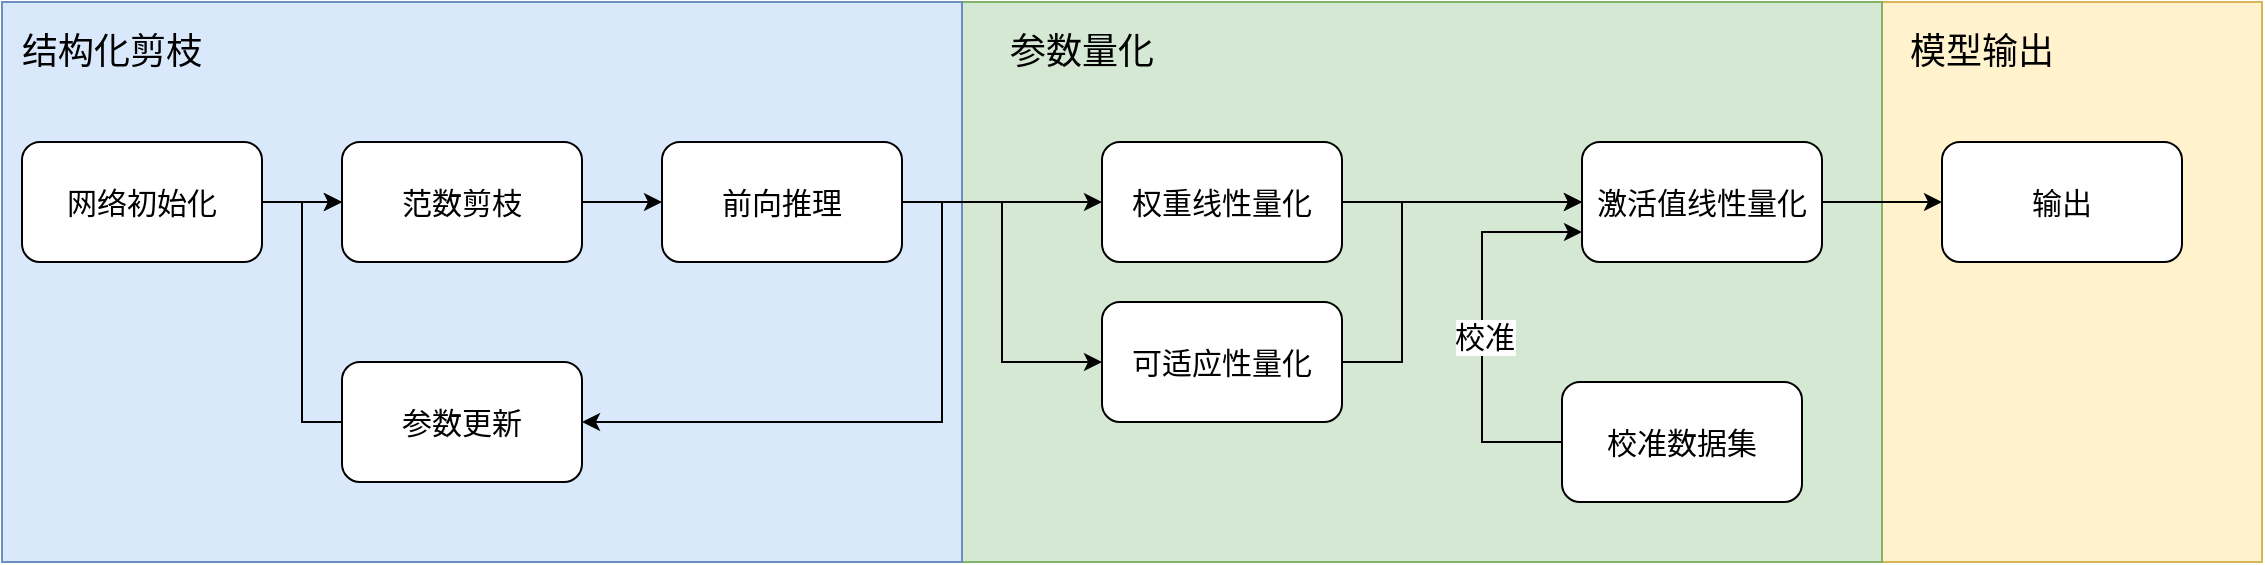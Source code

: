 <mxfile version="22.1.11" type="github">
  <diagram name="第 1 页" id="_pGcNhD7Bbz_a0pf2VkH">
    <mxGraphModel dx="1434" dy="746" grid="1" gridSize="10" guides="1" tooltips="1" connect="1" arrows="1" fold="1" page="1" pageScale="1" pageWidth="827" pageHeight="1169" math="0" shadow="0">
      <root>
        <mxCell id="0" />
        <mxCell id="1" parent="0" />
        <mxCell id="UGleV3NYl0aYAame72-G-31" value="" style="rounded=0;whiteSpace=wrap;html=1;fillColor=#fff2cc;strokeColor=#d6b656;fontSize=15;" parent="1" vertex="1">
          <mxGeometry x="970" y="160" width="190" height="280" as="geometry" />
        </mxCell>
        <mxCell id="UGleV3NYl0aYAame72-G-20" value="" style="rounded=0;whiteSpace=wrap;html=1;fillColor=#d5e8d4;strokeColor=#82b366;fontSize=15;" parent="1" vertex="1">
          <mxGeometry x="510" y="160" width="460" height="280" as="geometry" />
        </mxCell>
        <mxCell id="UGleV3NYl0aYAame72-G-18" value="" style="rounded=0;whiteSpace=wrap;html=1;fillColor=#dae8fc;strokeColor=#6c8ebf;fontSize=15;" parent="1" vertex="1">
          <mxGeometry x="30" y="160" width="480" height="280" as="geometry" />
        </mxCell>
        <mxCell id="UGleV3NYl0aYAame72-G-6" value="" style="edgeStyle=orthogonalEdgeStyle;rounded=0;orthogonalLoop=1;jettySize=auto;html=1;fontSize=15;" parent="1" source="UGleV3NYl0aYAame72-G-1" target="UGleV3NYl0aYAame72-G-3" edge="1">
          <mxGeometry relative="1" as="geometry" />
        </mxCell>
        <mxCell id="UGleV3NYl0aYAame72-G-1" value="网络初始化" style="rounded=1;whiteSpace=wrap;html=1;fontSize=15;" parent="1" vertex="1">
          <mxGeometry x="40" y="230" width="120" height="60" as="geometry" />
        </mxCell>
        <mxCell id="UGleV3NYl0aYAame72-G-7" value="" style="edgeStyle=orthogonalEdgeStyle;rounded=0;orthogonalLoop=1;jettySize=auto;html=1;fontSize=15;" parent="1" source="UGleV3NYl0aYAame72-G-3" target="UGleV3NYl0aYAame72-G-4" edge="1">
          <mxGeometry relative="1" as="geometry" />
        </mxCell>
        <mxCell id="UGleV3NYl0aYAame72-G-3" value="范数剪枝" style="rounded=1;whiteSpace=wrap;html=1;fontSize=15;" parent="1" vertex="1">
          <mxGeometry x="200" y="230" width="120" height="60" as="geometry" />
        </mxCell>
        <mxCell id="UGleV3NYl0aYAame72-G-9" style="edgeStyle=orthogonalEdgeStyle;rounded=0;orthogonalLoop=1;jettySize=auto;html=1;exitX=1;exitY=0.5;exitDx=0;exitDy=0;entryX=1;entryY=0.5;entryDx=0;entryDy=0;fontSize=15;" parent="1" source="UGleV3NYl0aYAame72-G-4" target="UGleV3NYl0aYAame72-G-5" edge="1">
          <mxGeometry relative="1" as="geometry" />
        </mxCell>
        <mxCell id="UGleV3NYl0aYAame72-G-14" style="edgeStyle=orthogonalEdgeStyle;rounded=0;orthogonalLoop=1;jettySize=auto;html=1;exitX=1;exitY=0.5;exitDx=0;exitDy=0;entryX=0;entryY=0.5;entryDx=0;entryDy=0;fontSize=15;" parent="1" source="UGleV3NYl0aYAame72-G-4" target="UGleV3NYl0aYAame72-G-11" edge="1">
          <mxGeometry relative="1" as="geometry" />
        </mxCell>
        <mxCell id="UGleV3NYl0aYAame72-G-16" style="edgeStyle=orthogonalEdgeStyle;rounded=0;orthogonalLoop=1;jettySize=auto;html=1;exitX=1;exitY=0.5;exitDx=0;exitDy=0;entryX=0;entryY=0.5;entryDx=0;entryDy=0;fontSize=15;" parent="1" source="UGleV3NYl0aYAame72-G-4" target="UGleV3NYl0aYAame72-G-12" edge="1">
          <mxGeometry relative="1" as="geometry" />
        </mxCell>
        <mxCell id="UGleV3NYl0aYAame72-G-4" value="前向推理" style="rounded=1;whiteSpace=wrap;html=1;fontSize=15;" parent="1" vertex="1">
          <mxGeometry x="360" y="230" width="120" height="60" as="geometry" />
        </mxCell>
        <mxCell id="UGleV3NYl0aYAame72-G-10" style="edgeStyle=orthogonalEdgeStyle;rounded=0;orthogonalLoop=1;jettySize=auto;html=1;exitX=0;exitY=0.5;exitDx=0;exitDy=0;entryX=0;entryY=0.5;entryDx=0;entryDy=0;fontSize=15;" parent="1" source="UGleV3NYl0aYAame72-G-5" target="UGleV3NYl0aYAame72-G-3" edge="1">
          <mxGeometry relative="1" as="geometry" />
        </mxCell>
        <mxCell id="UGleV3NYl0aYAame72-G-5" value="参数更新" style="rounded=1;whiteSpace=wrap;html=1;fontSize=15;" parent="1" vertex="1">
          <mxGeometry x="200" y="340" width="120" height="60" as="geometry" />
        </mxCell>
        <mxCell id="UGleV3NYl0aYAame72-G-15" value="" style="edgeStyle=orthogonalEdgeStyle;rounded=0;orthogonalLoop=1;jettySize=auto;html=1;fontSize=15;" parent="1" source="UGleV3NYl0aYAame72-G-11" target="UGleV3NYl0aYAame72-G-13" edge="1">
          <mxGeometry relative="1" as="geometry" />
        </mxCell>
        <mxCell id="UGleV3NYl0aYAame72-G-11" value="权重线性量化" style="rounded=1;whiteSpace=wrap;html=1;fontSize=15;" parent="1" vertex="1">
          <mxGeometry x="580" y="230" width="120" height="60" as="geometry" />
        </mxCell>
        <mxCell id="UGleV3NYl0aYAame72-G-17" style="edgeStyle=orthogonalEdgeStyle;rounded=0;orthogonalLoop=1;jettySize=auto;html=1;exitX=1;exitY=0.5;exitDx=0;exitDy=0;entryX=0;entryY=0.5;entryDx=0;entryDy=0;fontSize=15;" parent="1" source="UGleV3NYl0aYAame72-G-12" target="UGleV3NYl0aYAame72-G-13" edge="1">
          <mxGeometry relative="1" as="geometry">
            <Array as="points">
              <mxPoint x="730" y="340" />
              <mxPoint x="730" y="260" />
            </Array>
          </mxGeometry>
        </mxCell>
        <mxCell id="UGleV3NYl0aYAame72-G-12" value="可适应性量化" style="rounded=1;whiteSpace=wrap;html=1;fontSize=15;" parent="1" vertex="1">
          <mxGeometry x="580" y="310" width="120" height="60" as="geometry" />
        </mxCell>
        <mxCell id="UGleV3NYl0aYAame72-G-24" value="" style="edgeStyle=orthogonalEdgeStyle;rounded=0;orthogonalLoop=1;jettySize=auto;html=1;fontSize=15;" parent="1" source="UGleV3NYl0aYAame72-G-13" target="UGleV3NYl0aYAame72-G-23" edge="1">
          <mxGeometry relative="1" as="geometry" />
        </mxCell>
        <mxCell id="UGleV3NYl0aYAame72-G-13" value="激活值线性量化" style="rounded=1;whiteSpace=wrap;html=1;fontSize=15;" parent="1" vertex="1">
          <mxGeometry x="820" y="230" width="120" height="60" as="geometry" />
        </mxCell>
        <mxCell id="UGleV3NYl0aYAame72-G-19" value="结构化剪枝" style="text;html=1;strokeColor=none;fillColor=none;align=center;verticalAlign=middle;whiteSpace=wrap;rounded=0;fontSize=18;" parent="1" vertex="1">
          <mxGeometry x="30" y="160" width="110" height="50" as="geometry" />
        </mxCell>
        <mxCell id="UGleV3NYl0aYAame72-G-21" value="参数量化" style="text;html=1;strokeColor=none;fillColor=none;align=center;verticalAlign=middle;whiteSpace=wrap;rounded=0;fontSize=18;" parent="1" vertex="1">
          <mxGeometry x="510" y="160" width="120" height="50" as="geometry" />
        </mxCell>
        <mxCell id="UGleV3NYl0aYAame72-G-23" value="输出" style="rounded=1;whiteSpace=wrap;html=1;fontSize=15;" parent="1" vertex="1">
          <mxGeometry x="1000" y="230" width="120" height="60" as="geometry" />
        </mxCell>
        <mxCell id="UGleV3NYl0aYAame72-G-27" style="edgeStyle=orthogonalEdgeStyle;rounded=0;orthogonalLoop=1;jettySize=auto;html=1;exitX=0;exitY=0.5;exitDx=0;exitDy=0;entryX=0;entryY=0.75;entryDx=0;entryDy=0;" parent="1" source="UGleV3NYl0aYAame72-G-26" target="UGleV3NYl0aYAame72-G-13" edge="1">
          <mxGeometry relative="1" as="geometry">
            <Array as="points">
              <mxPoint x="770" y="380" />
              <mxPoint x="770" y="275" />
            </Array>
          </mxGeometry>
        </mxCell>
        <mxCell id="UGleV3NYl0aYAame72-G-30" value="&lt;font style=&quot;font-size: 15px;&quot;&gt;校准&lt;/font&gt;" style="edgeLabel;html=1;align=center;verticalAlign=middle;resizable=0;points=[];" parent="UGleV3NYl0aYAame72-G-27" vertex="1" connectable="0">
          <mxGeometry x="-0.044" y="-1" relative="1" as="geometry">
            <mxPoint as="offset" />
          </mxGeometry>
        </mxCell>
        <mxCell id="UGleV3NYl0aYAame72-G-26" value="校准数据集" style="rounded=1;whiteSpace=wrap;html=1;fontSize=15;" parent="1" vertex="1">
          <mxGeometry x="810" y="350" width="120" height="60" as="geometry" />
        </mxCell>
        <mxCell id="UGleV3NYl0aYAame72-G-32" value="模型输出" style="text;html=1;strokeColor=none;fillColor=none;align=center;verticalAlign=middle;whiteSpace=wrap;rounded=0;fontSize=18;" parent="1" vertex="1">
          <mxGeometry x="960" y="160" width="120" height="50" as="geometry" />
        </mxCell>
      </root>
    </mxGraphModel>
  </diagram>
</mxfile>
